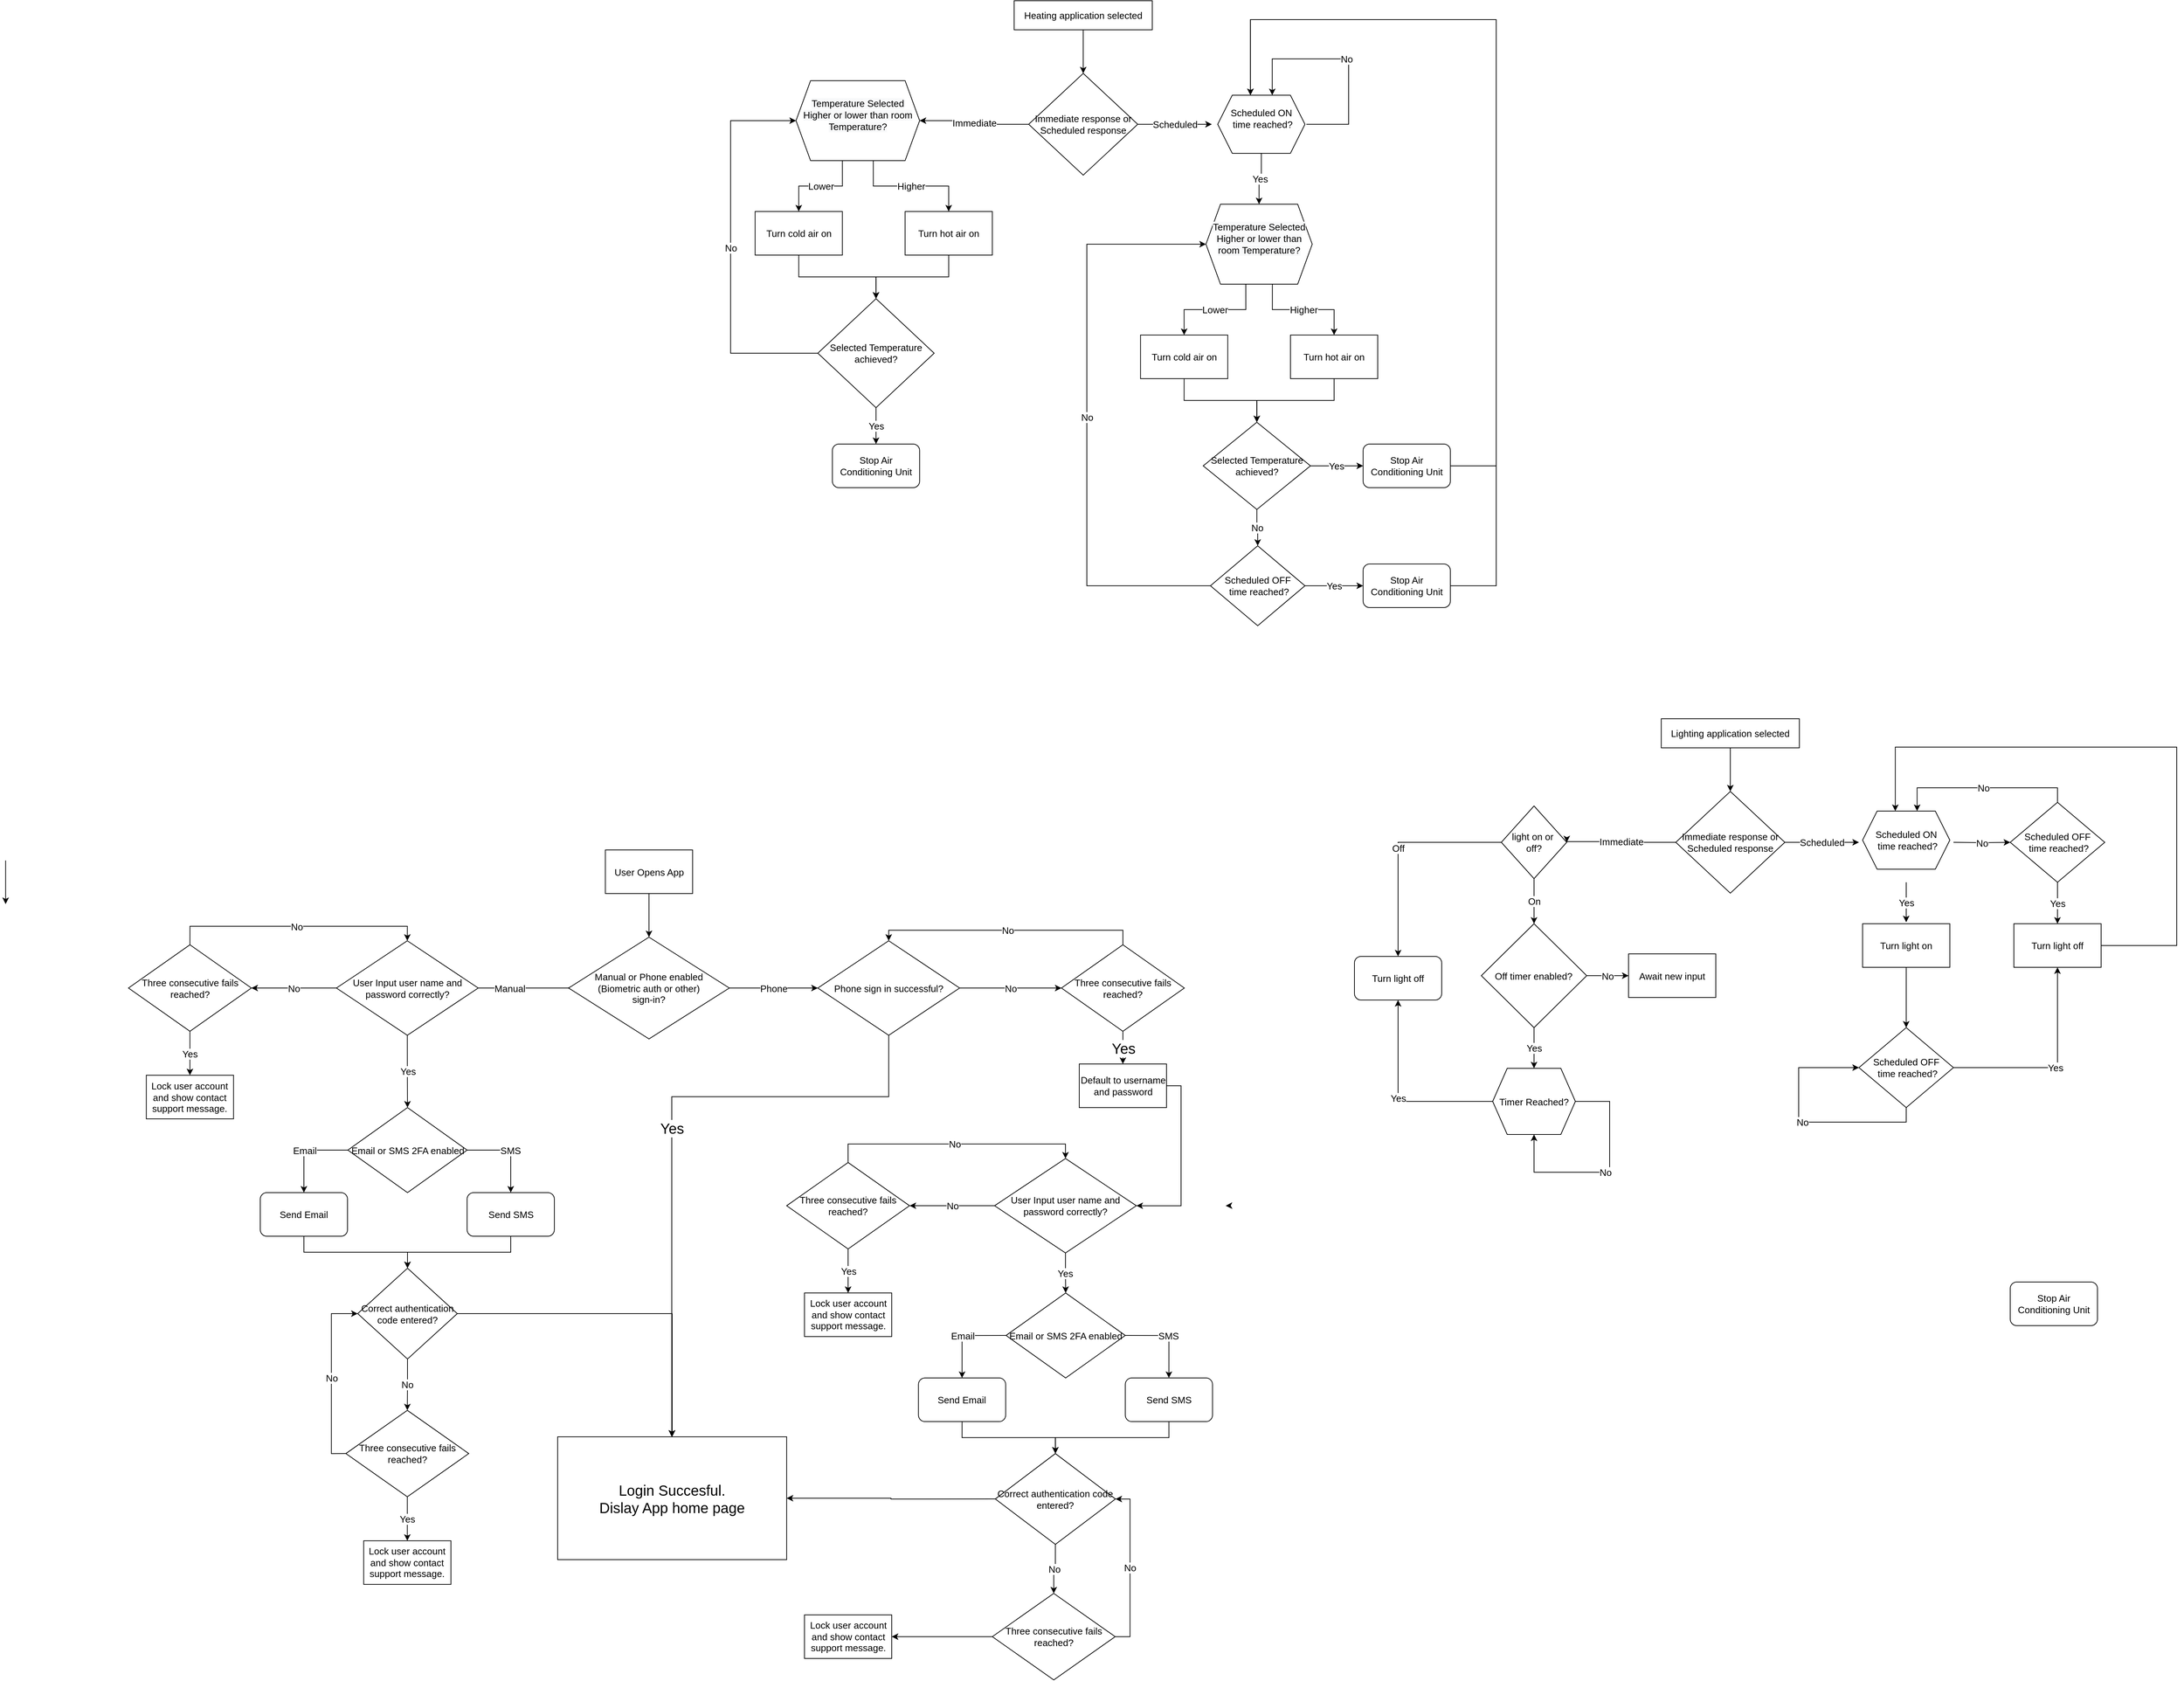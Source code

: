 <mxfile version="20.6.2" type="github">
  <diagram id="C5RBs43oDa-KdzZeNtuy" name="Page-1">
    <mxGraphModel dx="3755" dy="1198" grid="1" gridSize="13" guides="1" tooltips="1" connect="1" arrows="1" fold="1" page="0" pageScale="1" pageWidth="1169" pageHeight="827" math="0" shadow="0">
      <root>
        <mxCell id="WIyWlLk6GJQsqaUBKTNV-0" />
        <mxCell id="WIyWlLk6GJQsqaUBKTNV-1" parent="WIyWlLk6GJQsqaUBKTNV-0" />
        <mxCell id="JyNFl8jQq7KqVQruK0Q3-26" style="edgeStyle=orthogonalEdgeStyle;rounded=0;orthogonalLoop=1;jettySize=auto;html=1;exitX=0.5;exitY=1;exitDx=0;exitDy=0;fontSize=13;entryX=0.5;entryY=0;entryDx=0;entryDy=0;" edge="1" parent="WIyWlLk6GJQsqaUBKTNV-1" source="PATcyT5YbckNSoC44WeG-19" target="PATcyT5YbckNSoC44WeG-27">
          <mxGeometry relative="1" as="geometry">
            <mxPoint x="190.001" y="380" as="targetPoint" />
          </mxGeometry>
        </mxCell>
        <mxCell id="PATcyT5YbckNSoC44WeG-19" value="Turn hot air on" style="rounded=0;whiteSpace=wrap;html=1;fontSize=13;" parent="WIyWlLk6GJQsqaUBKTNV-1" vertex="1">
          <mxGeometry x="239.91" y="290" width="120" height="60" as="geometry" />
        </mxCell>
        <mxCell id="JyNFl8jQq7KqVQruK0Q3-24" style="edgeStyle=orthogonalEdgeStyle;rounded=0;orthogonalLoop=1;jettySize=auto;html=1;exitX=0.5;exitY=1;exitDx=0;exitDy=0;entryX=0.5;entryY=0;entryDx=0;entryDy=0;fontSize=13;" edge="1" parent="WIyWlLk6GJQsqaUBKTNV-1" source="PATcyT5YbckNSoC44WeG-20" target="PATcyT5YbckNSoC44WeG-27">
          <mxGeometry relative="1" as="geometry" />
        </mxCell>
        <mxCell id="PATcyT5YbckNSoC44WeG-20" value="Turn cold air on" style="rounded=0;whiteSpace=wrap;html=1;fontSize=13;" parent="WIyWlLk6GJQsqaUBKTNV-1" vertex="1">
          <mxGeometry x="33.66" y="290" width="120" height="60" as="geometry" />
        </mxCell>
        <mxCell id="JyNFl8jQq7KqVQruK0Q3-20" value="Yes" style="edgeStyle=orthogonalEdgeStyle;rounded=0;orthogonalLoop=1;jettySize=auto;html=1;fontSize=13;" edge="1" parent="WIyWlLk6GJQsqaUBKTNV-1" source="PATcyT5YbckNSoC44WeG-27" target="PATcyT5YbckNSoC44WeG-50">
          <mxGeometry relative="1" as="geometry" />
        </mxCell>
        <mxCell id="JyNFl8jQq7KqVQruK0Q3-27" value="No&lt;br style=&quot;font-size: 13px;&quot;&gt;" style="edgeStyle=orthogonalEdgeStyle;rounded=0;orthogonalLoop=1;jettySize=auto;html=1;exitX=0;exitY=0.5;exitDx=0;exitDy=0;entryX=0;entryY=0.5;entryDx=0;entryDy=0;fontSize=13;" edge="1" parent="WIyWlLk6GJQsqaUBKTNV-1" source="PATcyT5YbckNSoC44WeG-27" target="JyNFl8jQq7KqVQruK0Q3-11">
          <mxGeometry relative="1" as="geometry">
            <Array as="points">
              <mxPoint x="-0.09" y="485" />
              <mxPoint x="-0.09" y="165" />
            </Array>
          </mxGeometry>
        </mxCell>
        <mxCell id="PATcyT5YbckNSoC44WeG-27" value="Selected Temperature achieved?" style="rhombus;whiteSpace=wrap;html=1;fontSize=13;" parent="WIyWlLk6GJQsqaUBKTNV-1" vertex="1">
          <mxGeometry x="119.91" y="410" width="160" height="150" as="geometry" />
        </mxCell>
        <mxCell id="PATcyT5YbckNSoC44WeG-50" value="Stop Air Conditioning Unit" style="rounded=1;whiteSpace=wrap;html=1;fontSize=13;" parent="WIyWlLk6GJQsqaUBKTNV-1" vertex="1">
          <mxGeometry x="139.91" y="610" width="120" height="60" as="geometry" />
        </mxCell>
        <mxCell id="JyNFl8jQq7KqVQruK0Q3-87" value="Yes" style="edgeStyle=orthogonalEdgeStyle;rounded=0;orthogonalLoop=1;jettySize=auto;html=1;exitX=0;exitY=0.5;exitDx=0;exitDy=0;entryX=0.5;entryY=1;entryDx=0;entryDy=0;fontSize=13;" edge="1" parent="WIyWlLk6GJQsqaUBKTNV-1" source="PATcyT5YbckNSoC44WeG-54" target="JyNFl8jQq7KqVQruK0Q3-57">
          <mxGeometry relative="1" as="geometry" />
        </mxCell>
        <mxCell id="PATcyT5YbckNSoC44WeG-54" value="Timer Reached?" style="shape=hexagon;perimeter=hexagonPerimeter2;whiteSpace=wrap;html=1;fixedSize=1;fontSize=13;" parent="WIyWlLk6GJQsqaUBKTNV-1" vertex="1">
          <mxGeometry x="1048.11" y="1469" width="113.76" height="91" as="geometry" />
        </mxCell>
        <mxCell id="JyNFl8jQq7KqVQruK0Q3-49" value="" style="edgeStyle=orthogonalEdgeStyle;rounded=0;orthogonalLoop=1;jettySize=auto;html=1;fontSize=13;" edge="1" parent="WIyWlLk6GJQsqaUBKTNV-1" source="JyNFl8jQq7KqVQruK0Q3-0" target="JyNFl8jQq7KqVQruK0Q3-8">
          <mxGeometry relative="1" as="geometry" />
        </mxCell>
        <mxCell id="JyNFl8jQq7KqVQruK0Q3-0" value="Heating application selected" style="rounded=0;whiteSpace=wrap;html=1;fontSize=13;" vertex="1" parent="WIyWlLk6GJQsqaUBKTNV-1">
          <mxGeometry x="389.91" width="190" height="40" as="geometry" />
        </mxCell>
        <mxCell id="JyNFl8jQq7KqVQruK0Q3-10" value="Immediate" style="edgeStyle=orthogonalEdgeStyle;rounded=0;orthogonalLoop=1;jettySize=auto;html=1;fontSize=13;entryX=1;entryY=0.5;entryDx=0;entryDy=0;" edge="1" parent="WIyWlLk6GJQsqaUBKTNV-1" source="JyNFl8jQq7KqVQruK0Q3-8" target="JyNFl8jQq7KqVQruK0Q3-11">
          <mxGeometry relative="1" as="geometry">
            <mxPoint x="482.381" y="340.028" as="targetPoint" />
          </mxGeometry>
        </mxCell>
        <mxCell id="JyNFl8jQq7KqVQruK0Q3-14" value="Scheduled" style="edgeStyle=orthogonalEdgeStyle;rounded=0;orthogonalLoop=1;jettySize=auto;html=1;fontSize=13;" edge="1" parent="WIyWlLk6GJQsqaUBKTNV-1" source="JyNFl8jQq7KqVQruK0Q3-8">
          <mxGeometry relative="1" as="geometry">
            <mxPoint x="661.83" y="170" as="targetPoint" />
          </mxGeometry>
        </mxCell>
        <mxCell id="JyNFl8jQq7KqVQruK0Q3-8" value="Immediate response or Scheduled response" style="rhombus;whiteSpace=wrap;html=1;fontSize=13;" vertex="1" parent="WIyWlLk6GJQsqaUBKTNV-1">
          <mxGeometry x="409.91" y="100" width="150" height="140" as="geometry" />
        </mxCell>
        <mxCell id="JyNFl8jQq7KqVQruK0Q3-22" value="Lower" style="edgeStyle=orthogonalEdgeStyle;rounded=0;orthogonalLoop=1;jettySize=auto;html=1;exitX=0.375;exitY=1;exitDx=0;exitDy=0;entryX=0.5;entryY=0;entryDx=0;entryDy=0;fontSize=13;" edge="1" parent="WIyWlLk6GJQsqaUBKTNV-1" source="JyNFl8jQq7KqVQruK0Q3-11" target="PATcyT5YbckNSoC44WeG-20">
          <mxGeometry relative="1" as="geometry" />
        </mxCell>
        <mxCell id="JyNFl8jQq7KqVQruK0Q3-23" value="Higher" style="edgeStyle=orthogonalEdgeStyle;rounded=0;orthogonalLoop=1;jettySize=auto;html=1;exitX=0.625;exitY=1;exitDx=0;exitDy=0;entryX=0.5;entryY=0;entryDx=0;entryDy=0;fontSize=13;" edge="1" parent="WIyWlLk6GJQsqaUBKTNV-1" source="JyNFl8jQq7KqVQruK0Q3-11" target="PATcyT5YbckNSoC44WeG-19">
          <mxGeometry relative="1" as="geometry" />
        </mxCell>
        <mxCell id="JyNFl8jQq7KqVQruK0Q3-11" value="&#xa;&lt;span style=&quot;color: rgb(0, 0, 0); font-family: Helvetica; font-size: 13px; font-style: normal; font-variant-ligatures: normal; font-variant-caps: normal; font-weight: 400; letter-spacing: normal; orphans: 2; text-align: center; text-indent: 0px; text-transform: none; widows: 2; word-spacing: 0px; -webkit-text-stroke-width: 0px; background-color: rgb(248, 249, 250); text-decoration-thickness: initial; text-decoration-style: initial; text-decoration-color: initial; float: none; display: inline !important;&quot;&gt;Temperature Selected&lt;/span&gt;&lt;br style=&quot;color: rgb(0, 0, 0); font-family: Helvetica; font-size: 13px; font-style: normal; font-variant-ligatures: normal; font-variant-caps: normal; font-weight: 400; letter-spacing: normal; orphans: 2; text-align: center; text-indent: 0px; text-transform: none; widows: 2; word-spacing: 0px; -webkit-text-stroke-width: 0px; background-color: rgb(248, 249, 250); text-decoration-thickness: initial; text-decoration-style: initial; text-decoration-color: initial;&quot;&gt;&lt;span style=&quot;color: rgb(0, 0, 0); font-family: Helvetica; font-size: 13px; font-style: normal; font-variant-ligatures: normal; font-variant-caps: normal; font-weight: 400; letter-spacing: normal; orphans: 2; text-align: center; text-indent: 0px; text-transform: none; widows: 2; word-spacing: 0px; -webkit-text-stroke-width: 0px; background-color: rgb(248, 249, 250); text-decoration-thickness: initial; text-decoration-style: initial; text-decoration-color: initial; float: none; display: inline !important;&quot;&gt;Higher or lower than room Temperature?&lt;/span&gt;&#xa;&#xa;" style="shape=hexagon;perimeter=hexagonPerimeter2;whiteSpace=wrap;html=1;fixedSize=1;fontSize=13;" vertex="1" parent="WIyWlLk6GJQsqaUBKTNV-1">
          <mxGeometry x="89.91" y="110" width="170" height="110" as="geometry" />
        </mxCell>
        <mxCell id="JyNFl8jQq7KqVQruK0Q3-39" value="Yes" style="edgeStyle=orthogonalEdgeStyle;rounded=0;orthogonalLoop=1;jettySize=auto;html=1;fontSize=13;exitX=0.5;exitY=1;exitDx=0;exitDy=0;" edge="1" parent="WIyWlLk6GJQsqaUBKTNV-1" source="JyNFl8jQq7KqVQruK0Q3-106" target="JyNFl8jQq7KqVQruK0Q3-38">
          <mxGeometry relative="1" as="geometry">
            <mxPoint x="726.727" y="224.913" as="sourcePoint" />
          </mxGeometry>
        </mxCell>
        <mxCell id="JyNFl8jQq7KqVQruK0Q3-28" style="edgeStyle=orthogonalEdgeStyle;rounded=0;orthogonalLoop=1;jettySize=auto;html=1;exitX=0.5;exitY=1;exitDx=0;exitDy=0;fontSize=13;entryX=0.5;entryY=0;entryDx=0;entryDy=0;" edge="1" parent="WIyWlLk6GJQsqaUBKTNV-1" source="JyNFl8jQq7KqVQruK0Q3-29" target="JyNFl8jQq7KqVQruK0Q3-34">
          <mxGeometry relative="1" as="geometry">
            <mxPoint x="720.081" y="550" as="targetPoint" />
          </mxGeometry>
        </mxCell>
        <mxCell id="JyNFl8jQq7KqVQruK0Q3-29" value="Turn hot air on" style="rounded=0;whiteSpace=wrap;html=1;fontSize=13;" vertex="1" parent="WIyWlLk6GJQsqaUBKTNV-1">
          <mxGeometry x="769.99" y="460" width="120" height="60" as="geometry" />
        </mxCell>
        <mxCell id="JyNFl8jQq7KqVQruK0Q3-30" style="edgeStyle=orthogonalEdgeStyle;rounded=0;orthogonalLoop=1;jettySize=auto;html=1;exitX=0.5;exitY=1;exitDx=0;exitDy=0;entryX=0.5;entryY=0;entryDx=0;entryDy=0;fontSize=13;" edge="1" parent="WIyWlLk6GJQsqaUBKTNV-1" source="JyNFl8jQq7KqVQruK0Q3-31" target="JyNFl8jQq7KqVQruK0Q3-34">
          <mxGeometry relative="1" as="geometry" />
        </mxCell>
        <mxCell id="JyNFl8jQq7KqVQruK0Q3-31" value="Turn cold air on" style="rounded=0;whiteSpace=wrap;html=1;fontSize=13;" vertex="1" parent="WIyWlLk6GJQsqaUBKTNV-1">
          <mxGeometry x="563.74" y="460" width="120" height="60" as="geometry" />
        </mxCell>
        <mxCell id="JyNFl8jQq7KqVQruK0Q3-41" value="Yes" style="edgeStyle=orthogonalEdgeStyle;rounded=0;orthogonalLoop=1;jettySize=auto;html=1;fontSize=13;" edge="1" parent="WIyWlLk6GJQsqaUBKTNV-1" source="JyNFl8jQq7KqVQruK0Q3-34" target="JyNFl8jQq7KqVQruK0Q3-35">
          <mxGeometry relative="1" as="geometry" />
        </mxCell>
        <mxCell id="JyNFl8jQq7KqVQruK0Q3-47" value="No" style="edgeStyle=orthogonalEdgeStyle;rounded=0;orthogonalLoop=1;jettySize=auto;html=1;fontSize=13;" edge="1" parent="WIyWlLk6GJQsqaUBKTNV-1" source="JyNFl8jQq7KqVQruK0Q3-34" target="JyNFl8jQq7KqVQruK0Q3-44">
          <mxGeometry relative="1" as="geometry" />
        </mxCell>
        <mxCell id="JyNFl8jQq7KqVQruK0Q3-34" value="Selected Temperature achieved?" style="rhombus;whiteSpace=wrap;html=1;fontSize=13;" vertex="1" parent="WIyWlLk6GJQsqaUBKTNV-1">
          <mxGeometry x="649.99" y="580" width="147.5" height="120" as="geometry" />
        </mxCell>
        <mxCell id="JyNFl8jQq7KqVQruK0Q3-107" style="edgeStyle=orthogonalEdgeStyle;rounded=0;orthogonalLoop=1;jettySize=auto;html=1;exitX=1;exitY=0.5;exitDx=0;exitDy=0;entryX=0.375;entryY=0;entryDx=0;entryDy=0;fontSize=13;" edge="1" parent="WIyWlLk6GJQsqaUBKTNV-1" source="JyNFl8jQq7KqVQruK0Q3-35" target="JyNFl8jQq7KqVQruK0Q3-106">
          <mxGeometry relative="1" as="geometry">
            <Array as="points">
              <mxPoint x="1053" y="640" />
              <mxPoint x="1053" y="26" />
              <mxPoint x="715" y="26" />
            </Array>
          </mxGeometry>
        </mxCell>
        <mxCell id="JyNFl8jQq7KqVQruK0Q3-35" value="Stop Air Conditioning Unit" style="rounded=1;whiteSpace=wrap;html=1;fontSize=13;" vertex="1" parent="WIyWlLk6GJQsqaUBKTNV-1">
          <mxGeometry x="869.91" y="610" width="120" height="60" as="geometry" />
        </mxCell>
        <mxCell id="JyNFl8jQq7KqVQruK0Q3-36" value="Lower" style="edgeStyle=orthogonalEdgeStyle;rounded=0;orthogonalLoop=1;jettySize=auto;html=1;exitX=0.375;exitY=1;exitDx=0;exitDy=0;entryX=0.5;entryY=0;entryDx=0;entryDy=0;fontSize=13;" edge="1" parent="WIyWlLk6GJQsqaUBKTNV-1" source="JyNFl8jQq7KqVQruK0Q3-38" target="JyNFl8jQq7KqVQruK0Q3-31">
          <mxGeometry relative="1" as="geometry" />
        </mxCell>
        <mxCell id="JyNFl8jQq7KqVQruK0Q3-37" value="Higher" style="edgeStyle=orthogonalEdgeStyle;rounded=0;orthogonalLoop=1;jettySize=auto;html=1;exitX=0.625;exitY=1;exitDx=0;exitDy=0;entryX=0.5;entryY=0;entryDx=0;entryDy=0;fontSize=13;" edge="1" parent="WIyWlLk6GJQsqaUBKTNV-1" source="JyNFl8jQq7KqVQruK0Q3-38" target="JyNFl8jQq7KqVQruK0Q3-29">
          <mxGeometry relative="1" as="geometry" />
        </mxCell>
        <mxCell id="JyNFl8jQq7KqVQruK0Q3-38" value="&#xa;&lt;span style=&quot;color: rgb(0, 0, 0); font-family: Helvetica; font-size: 13px; font-style: normal; font-variant-ligatures: normal; font-variant-caps: normal; font-weight: 400; letter-spacing: normal; orphans: 2; text-align: center; text-indent: 0px; text-transform: none; widows: 2; word-spacing: 0px; -webkit-text-stroke-width: 0px; background-color: rgb(248, 249, 250); text-decoration-thickness: initial; text-decoration-style: initial; text-decoration-color: initial; float: none; display: inline !important;&quot;&gt;Temperature Selected&lt;/span&gt;&lt;br style=&quot;color: rgb(0, 0, 0); font-family: Helvetica; font-size: 13px; font-style: normal; font-variant-ligatures: normal; font-variant-caps: normal; font-weight: 400; letter-spacing: normal; orphans: 2; text-align: center; text-indent: 0px; text-transform: none; widows: 2; word-spacing: 0px; -webkit-text-stroke-width: 0px; background-color: rgb(248, 249, 250); text-decoration-thickness: initial; text-decoration-style: initial; text-decoration-color: initial;&quot;&gt;&lt;span style=&quot;color: rgb(0, 0, 0); font-family: Helvetica; font-size: 13px; font-style: normal; font-variant-ligatures: normal; font-variant-caps: normal; font-weight: 400; letter-spacing: normal; orphans: 2; text-align: center; text-indent: 0px; text-transform: none; widows: 2; word-spacing: 0px; -webkit-text-stroke-width: 0px; background-color: rgb(248, 249, 250); text-decoration-thickness: initial; text-decoration-style: initial; text-decoration-color: initial; float: none; display: inline !important;&quot;&gt;Higher or lower than room Temperature?&lt;/span&gt;&#xa;&#xa;" style="shape=hexagon;perimeter=hexagonPerimeter2;whiteSpace=wrap;html=1;fixedSize=1;fontSize=13;" vertex="1" parent="WIyWlLk6GJQsqaUBKTNV-1">
          <mxGeometry x="653.74" y="280" width="146.17" height="110" as="geometry" />
        </mxCell>
        <mxCell id="JyNFl8jQq7KqVQruK0Q3-42" value="No" style="edgeStyle=orthogonalEdgeStyle;rounded=0;orthogonalLoop=1;jettySize=auto;html=1;exitX=1;exitY=0.5;exitDx=0;exitDy=0;entryX=0.625;entryY=0;entryDx=0;entryDy=0;fontSize=13;" edge="1" parent="WIyWlLk6GJQsqaUBKTNV-1" target="JyNFl8jQq7KqVQruK0Q3-106">
          <mxGeometry relative="1" as="geometry">
            <mxPoint x="791.83" y="170" as="sourcePoint" />
            <mxPoint x="726.83" y="115" as="targetPoint" />
            <Array as="points">
              <mxPoint x="850" y="170" />
              <mxPoint x="850" y="80" />
              <mxPoint x="745" y="80" />
            </Array>
          </mxGeometry>
        </mxCell>
        <mxCell id="JyNFl8jQq7KqVQruK0Q3-46" value="Yes" style="edgeStyle=orthogonalEdgeStyle;rounded=0;orthogonalLoop=1;jettySize=auto;html=1;fontSize=13;" edge="1" parent="WIyWlLk6GJQsqaUBKTNV-1" source="JyNFl8jQq7KqVQruK0Q3-44" target="JyNFl8jQq7KqVQruK0Q3-45">
          <mxGeometry relative="1" as="geometry" />
        </mxCell>
        <mxCell id="JyNFl8jQq7KqVQruK0Q3-48" value="No" style="edgeStyle=orthogonalEdgeStyle;rounded=0;orthogonalLoop=1;jettySize=auto;html=1;exitX=0;exitY=0.5;exitDx=0;exitDy=0;entryX=0;entryY=0.5;entryDx=0;entryDy=0;fontSize=13;" edge="1" parent="WIyWlLk6GJQsqaUBKTNV-1" source="JyNFl8jQq7KqVQruK0Q3-44" target="JyNFl8jQq7KqVQruK0Q3-38">
          <mxGeometry relative="1" as="geometry">
            <Array as="points">
              <mxPoint x="489.91" y="805" />
              <mxPoint x="489.91" y="335" />
            </Array>
          </mxGeometry>
        </mxCell>
        <mxCell id="JyNFl8jQq7KqVQruK0Q3-44" value="Scheduled OFF&lt;br style=&quot;font-size: 13px;&quot;&gt;&amp;nbsp;time reached?" style="rhombus;whiteSpace=wrap;html=1;fontSize=13;" vertex="1" parent="WIyWlLk6GJQsqaUBKTNV-1">
          <mxGeometry x="659.91" y="750" width="130" height="110" as="geometry" />
        </mxCell>
        <mxCell id="JyNFl8jQq7KqVQruK0Q3-109" style="edgeStyle=orthogonalEdgeStyle;rounded=0;orthogonalLoop=1;jettySize=auto;html=1;exitX=1;exitY=0.5;exitDx=0;exitDy=0;fontSize=13;entryX=0.375;entryY=0;entryDx=0;entryDy=0;" edge="1" parent="WIyWlLk6GJQsqaUBKTNV-1" source="JyNFl8jQq7KqVQruK0Q3-45" target="JyNFl8jQq7KqVQruK0Q3-106">
          <mxGeometry relative="1" as="geometry">
            <mxPoint x="1066" y="-39" as="targetPoint" />
            <Array as="points">
              <mxPoint x="1053" y="805" />
              <mxPoint x="1053" y="26" />
              <mxPoint x="715" y="26" />
            </Array>
          </mxGeometry>
        </mxCell>
        <mxCell id="JyNFl8jQq7KqVQruK0Q3-45" value="Stop Air Conditioning Unit" style="rounded=1;whiteSpace=wrap;html=1;fontSize=13;" vertex="1" parent="WIyWlLk6GJQsqaUBKTNV-1">
          <mxGeometry x="869.91" y="775" width="120" height="60" as="geometry" />
        </mxCell>
        <mxCell id="JyNFl8jQq7KqVQruK0Q3-91" value="No" style="edgeStyle=orthogonalEdgeStyle;rounded=0;orthogonalLoop=1;jettySize=auto;html=1;fontSize=13;" edge="1" parent="WIyWlLk6GJQsqaUBKTNV-1" source="JyNFl8jQq7KqVQruK0Q3-56" target="JyNFl8jQq7KqVQruK0Q3-89">
          <mxGeometry relative="1" as="geometry" />
        </mxCell>
        <mxCell id="JyNFl8jQq7KqVQruK0Q3-94" value="Yes&lt;br style=&quot;font-size: 13px;&quot;&gt;" style="edgeStyle=orthogonalEdgeStyle;rounded=0;orthogonalLoop=1;jettySize=auto;html=1;fontSize=13;" edge="1" parent="WIyWlLk6GJQsqaUBKTNV-1" source="JyNFl8jQq7KqVQruK0Q3-56" target="PATcyT5YbckNSoC44WeG-54">
          <mxGeometry relative="1" as="geometry" />
        </mxCell>
        <mxCell id="JyNFl8jQq7KqVQruK0Q3-56" value="Off timer enabled?" style="rhombus;whiteSpace=wrap;html=1;fontSize=13;" vertex="1" parent="WIyWlLk6GJQsqaUBKTNV-1">
          <mxGeometry x="1032.48" y="1270" width="145.01" height="143" as="geometry" />
        </mxCell>
        <mxCell id="JyNFl8jQq7KqVQruK0Q3-57" value="Turn light off" style="rounded=1;whiteSpace=wrap;html=1;fontSize=13;" vertex="1" parent="WIyWlLk6GJQsqaUBKTNV-1">
          <mxGeometry x="858" y="1315" width="120" height="60" as="geometry" />
        </mxCell>
        <mxCell id="JyNFl8jQq7KqVQruK0Q3-58" value="" style="edgeStyle=orthogonalEdgeStyle;rounded=0;orthogonalLoop=1;jettySize=auto;html=1;fontSize=13;" edge="1" parent="WIyWlLk6GJQsqaUBKTNV-1" source="JyNFl8jQq7KqVQruK0Q3-59" target="JyNFl8jQq7KqVQruK0Q3-62">
          <mxGeometry relative="1" as="geometry" />
        </mxCell>
        <mxCell id="JyNFl8jQq7KqVQruK0Q3-59" value="Lighting application selected" style="rounded=0;whiteSpace=wrap;html=1;fontSize=13;" vertex="1" parent="WIyWlLk6GJQsqaUBKTNV-1">
          <mxGeometry x="1279.99" y="988" width="190" height="40" as="geometry" />
        </mxCell>
        <mxCell id="JyNFl8jQq7KqVQruK0Q3-60" value="Immediate" style="edgeStyle=orthogonalEdgeStyle;rounded=0;orthogonalLoop=1;jettySize=auto;html=1;fontSize=13;entryX=1;entryY=0.5;entryDx=0;entryDy=0;" edge="1" parent="WIyWlLk6GJQsqaUBKTNV-1" source="JyNFl8jQq7KqVQruK0Q3-62" target="JyNFl8jQq7KqVQruK0Q3-84">
          <mxGeometry relative="1" as="geometry">
            <mxPoint x="1149.99" y="1153" as="targetPoint" />
            <Array as="points">
              <mxPoint x="1225" y="1158" />
              <mxPoint x="1120" y="1157" />
            </Array>
          </mxGeometry>
        </mxCell>
        <mxCell id="JyNFl8jQq7KqVQruK0Q3-61" value="Scheduled" style="edgeStyle=orthogonalEdgeStyle;rounded=0;orthogonalLoop=1;jettySize=auto;html=1;fontSize=13;" edge="1" parent="WIyWlLk6GJQsqaUBKTNV-1" source="JyNFl8jQq7KqVQruK0Q3-62">
          <mxGeometry relative="1" as="geometry">
            <mxPoint x="1551.91" y="1158" as="targetPoint" />
          </mxGeometry>
        </mxCell>
        <mxCell id="JyNFl8jQq7KqVQruK0Q3-62" value="Immediate response or Scheduled response" style="rhombus;whiteSpace=wrap;html=1;fontSize=13;" vertex="1" parent="WIyWlLk6GJQsqaUBKTNV-1">
          <mxGeometry x="1299.99" y="1088" width="150" height="140" as="geometry" />
        </mxCell>
        <mxCell id="JyNFl8jQq7KqVQruK0Q3-66" value="Yes" style="edgeStyle=orthogonalEdgeStyle;rounded=0;orthogonalLoop=1;jettySize=auto;html=1;fontSize=13;" edge="1" parent="WIyWlLk6GJQsqaUBKTNV-1">
          <mxGeometry relative="1" as="geometry">
            <mxPoint x="1616.91" y="1213" as="sourcePoint" />
            <mxPoint x="1616.91" y="1268" as="targetPoint" />
          </mxGeometry>
        </mxCell>
        <mxCell id="JyNFl8jQq7KqVQruK0Q3-96" value="No" style="edgeStyle=orthogonalEdgeStyle;rounded=0;orthogonalLoop=1;jettySize=auto;html=1;fontSize=13;" edge="1" parent="WIyWlLk6GJQsqaUBKTNV-1" target="JyNFl8jQq7KqVQruK0Q3-82">
          <mxGeometry relative="1" as="geometry">
            <mxPoint x="1681.91" y="1158" as="sourcePoint" />
          </mxGeometry>
        </mxCell>
        <mxCell id="JyNFl8jQq7KqVQruK0Q3-104" style="edgeStyle=orthogonalEdgeStyle;rounded=0;orthogonalLoop=1;jettySize=auto;html=1;exitX=1;exitY=0.5;exitDx=0;exitDy=0;fontSize=13;entryX=0.375;entryY=0;entryDx=0;entryDy=0;" edge="1" parent="WIyWlLk6GJQsqaUBKTNV-1" source="JyNFl8jQq7KqVQruK0Q3-69" target="JyNFl8jQq7KqVQruK0Q3-105">
          <mxGeometry relative="1" as="geometry">
            <mxPoint x="1703.111" y="797" as="targetPoint" />
            <Array as="points">
              <mxPoint x="1989" y="1300" />
              <mxPoint x="1989" y="1027" />
              <mxPoint x="1602" y="1027" />
            </Array>
          </mxGeometry>
        </mxCell>
        <mxCell id="JyNFl8jQq7KqVQruK0Q3-69" value="Turn light off" style="rounded=0;whiteSpace=wrap;html=1;fontSize=13;" vertex="1" parent="WIyWlLk6GJQsqaUBKTNV-1">
          <mxGeometry x="1764.99" y="1270" width="120" height="60" as="geometry" />
        </mxCell>
        <mxCell id="JyNFl8jQq7KqVQruK0Q3-100" style="edgeStyle=orthogonalEdgeStyle;rounded=0;orthogonalLoop=1;jettySize=auto;html=1;exitX=0.5;exitY=1;exitDx=0;exitDy=0;entryX=0.5;entryY=0;entryDx=0;entryDy=0;fontSize=13;" edge="1" parent="WIyWlLk6GJQsqaUBKTNV-1" source="JyNFl8jQq7KqVQruK0Q3-71" target="JyNFl8jQq7KqVQruK0Q3-99">
          <mxGeometry relative="1" as="geometry" />
        </mxCell>
        <mxCell id="JyNFl8jQq7KqVQruK0Q3-71" value="Turn light on" style="rounded=0;whiteSpace=wrap;html=1;fontSize=13;" vertex="1" parent="WIyWlLk6GJQsqaUBKTNV-1">
          <mxGeometry x="1556.91" y="1270" width="120" height="60" as="geometry" />
        </mxCell>
        <mxCell id="JyNFl8jQq7KqVQruK0Q3-97" value="No" style="edgeStyle=orthogonalEdgeStyle;rounded=0;orthogonalLoop=1;jettySize=auto;html=1;exitX=0.5;exitY=0;exitDx=0;exitDy=0;entryX=0.625;entryY=0;entryDx=0;entryDy=0;fontSize=13;" edge="1" parent="WIyWlLk6GJQsqaUBKTNV-1" source="JyNFl8jQq7KqVQruK0Q3-82" target="JyNFl8jQq7KqVQruK0Q3-105">
          <mxGeometry relative="1" as="geometry">
            <mxPoint x="1616.91" y="1103" as="targetPoint" />
          </mxGeometry>
        </mxCell>
        <mxCell id="JyNFl8jQq7KqVQruK0Q3-98" value="Yes" style="edgeStyle=orthogonalEdgeStyle;rounded=0;orthogonalLoop=1;jettySize=auto;html=1;exitX=0.5;exitY=1;exitDx=0;exitDy=0;entryX=0.5;entryY=0;entryDx=0;entryDy=0;fontSize=13;" edge="1" parent="WIyWlLk6GJQsqaUBKTNV-1" source="JyNFl8jQq7KqVQruK0Q3-82" target="JyNFl8jQq7KqVQruK0Q3-69">
          <mxGeometry relative="1" as="geometry" />
        </mxCell>
        <mxCell id="JyNFl8jQq7KqVQruK0Q3-82" value="Scheduled OFF&lt;br style=&quot;font-size: 13px;&quot;&gt;&amp;nbsp;time reached?" style="rhombus;whiteSpace=wrap;html=1;fontSize=13;" vertex="1" parent="WIyWlLk6GJQsqaUBKTNV-1">
          <mxGeometry x="1759.99" y="1103" width="130" height="110" as="geometry" />
        </mxCell>
        <mxCell id="JyNFl8jQq7KqVQruK0Q3-83" value="Stop Air Conditioning Unit" style="rounded=1;whiteSpace=wrap;html=1;fontSize=13;" vertex="1" parent="WIyWlLk6GJQsqaUBKTNV-1">
          <mxGeometry x="1759.99" y="1763" width="120" height="60" as="geometry" />
        </mxCell>
        <mxCell id="JyNFl8jQq7KqVQruK0Q3-85" value="On" style="edgeStyle=orthogonalEdgeStyle;rounded=0;orthogonalLoop=1;jettySize=auto;html=1;fontSize=13;" edge="1" parent="WIyWlLk6GJQsqaUBKTNV-1" source="JyNFl8jQq7KqVQruK0Q3-84" target="JyNFl8jQq7KqVQruK0Q3-56">
          <mxGeometry relative="1" as="geometry" />
        </mxCell>
        <mxCell id="JyNFl8jQq7KqVQruK0Q3-93" value="Off" style="edgeStyle=orthogonalEdgeStyle;rounded=0;orthogonalLoop=1;jettySize=auto;html=1;exitX=0;exitY=0.5;exitDx=0;exitDy=0;entryX=0.5;entryY=0;entryDx=0;entryDy=0;fontSize=13;" edge="1" parent="WIyWlLk6GJQsqaUBKTNV-1" source="JyNFl8jQq7KqVQruK0Q3-84" target="JyNFl8jQq7KqVQruK0Q3-57">
          <mxGeometry relative="1" as="geometry" />
        </mxCell>
        <mxCell id="JyNFl8jQq7KqVQruK0Q3-84" value="light on or&amp;nbsp;&lt;br style=&quot;font-size: 13px;&quot;&gt;off?" style="rhombus;whiteSpace=wrap;html=1;fontSize=13;" vertex="1" parent="WIyWlLk6GJQsqaUBKTNV-1">
          <mxGeometry x="1059.99" y="1108" width="90" height="100" as="geometry" />
        </mxCell>
        <mxCell id="JyNFl8jQq7KqVQruK0Q3-89" value="Await new input" style="rounded=0;whiteSpace=wrap;html=1;fontSize=13;" vertex="1" parent="WIyWlLk6GJQsqaUBKTNV-1">
          <mxGeometry x="1235" y="1311.5" width="120" height="60" as="geometry" />
        </mxCell>
        <mxCell id="JyNFl8jQq7KqVQruK0Q3-95" value="No" style="edgeStyle=orthogonalEdgeStyle;rounded=0;orthogonalLoop=1;jettySize=auto;html=1;exitX=1;exitY=0.5;exitDx=0;exitDy=0;entryX=0.5;entryY=1;entryDx=0;entryDy=0;fontSize=13;" edge="1" parent="WIyWlLk6GJQsqaUBKTNV-1" source="PATcyT5YbckNSoC44WeG-54" target="PATcyT5YbckNSoC44WeG-54">
          <mxGeometry relative="1" as="geometry">
            <Array as="points">
              <mxPoint x="1209" y="1514" />
              <mxPoint x="1209" y="1612" />
              <mxPoint x="1105" y="1612" />
            </Array>
          </mxGeometry>
        </mxCell>
        <mxCell id="JyNFl8jQq7KqVQruK0Q3-102" value="Yes" style="edgeStyle=orthogonalEdgeStyle;rounded=0;orthogonalLoop=1;jettySize=auto;html=1;exitX=1;exitY=0.5;exitDx=0;exitDy=0;entryX=0.5;entryY=1;entryDx=0;entryDy=0;fontSize=13;" edge="1" parent="WIyWlLk6GJQsqaUBKTNV-1" source="JyNFl8jQq7KqVQruK0Q3-99" target="JyNFl8jQq7KqVQruK0Q3-69">
          <mxGeometry relative="1" as="geometry" />
        </mxCell>
        <mxCell id="JyNFl8jQq7KqVQruK0Q3-99" value="Scheduled OFF&lt;br style=&quot;font-size: 13px;&quot;&gt;&amp;nbsp;time reached?" style="rhombus;whiteSpace=wrap;html=1;fontSize=13;" vertex="1" parent="WIyWlLk6GJQsqaUBKTNV-1">
          <mxGeometry x="1551.91" y="1413" width="130" height="110" as="geometry" />
        </mxCell>
        <mxCell id="JyNFl8jQq7KqVQruK0Q3-101" value="No" style="edgeStyle=orthogonalEdgeStyle;rounded=0;orthogonalLoop=1;jettySize=auto;html=1;exitX=0.5;exitY=1;exitDx=0;exitDy=0;entryX=0;entryY=0.5;entryDx=0;entryDy=0;fontSize=13;" edge="1" parent="WIyWlLk6GJQsqaUBKTNV-1" source="JyNFl8jQq7KqVQruK0Q3-99" target="JyNFl8jQq7KqVQruK0Q3-99">
          <mxGeometry relative="1" as="geometry">
            <Array as="points">
              <mxPoint x="1617" y="1543" />
              <mxPoint x="1469" y="1543" />
              <mxPoint x="1469" y="1468" />
            </Array>
          </mxGeometry>
        </mxCell>
        <mxCell id="JyNFl8jQq7KqVQruK0Q3-105" value="Scheduled ON&#xa; time reached?" style="shape=hexagon;perimeter=hexagonPerimeter2;whiteSpace=wrap;fixedSize=1;fontSize=13;" vertex="1" parent="WIyWlLk6GJQsqaUBKTNV-1">
          <mxGeometry x="1556.91" y="1115" width="120" height="80" as="geometry" />
        </mxCell>
        <mxCell id="JyNFl8jQq7KqVQruK0Q3-106" value="&#xa;&lt;span style=&quot;color: rgb(0, 0, 0); font-family: Helvetica; font-size: 13px; font-style: normal; font-variant-ligatures: normal; font-variant-caps: normal; font-weight: 400; letter-spacing: normal; orphans: 2; text-align: center; text-indent: 0px; text-transform: none; widows: 2; word-spacing: 0px; -webkit-text-stroke-width: 0px; background-color: rgb(255, 255, 255); text-decoration-thickness: initial; text-decoration-style: initial; text-decoration-color: initial; float: none; display: inline !important;&quot;&gt;Scheduled ON&lt;/span&gt;&lt;br style=&quot;color: rgb(0, 0, 0); font-family: Helvetica; font-size: 13px; font-style: normal; font-variant-ligatures: normal; font-variant-caps: normal; font-weight: 400; letter-spacing: normal; orphans: 2; text-align: center; text-indent: 0px; text-transform: none; widows: 2; word-spacing: 0px; -webkit-text-stroke-width: 0px; background-color: rgb(255, 255, 255); text-decoration-thickness: initial; text-decoration-style: initial; text-decoration-color: initial;&quot;&gt;&lt;span style=&quot;color: rgb(0, 0, 0); font-family: Helvetica; font-size: 13px; font-style: normal; font-variant-ligatures: normal; font-variant-caps: normal; font-weight: 400; letter-spacing: normal; orphans: 2; text-align: center; text-indent: 0px; text-transform: none; widows: 2; word-spacing: 0px; -webkit-text-stroke-width: 0px; background-color: rgb(255, 255, 255); text-decoration-thickness: initial; text-decoration-style: initial; text-decoration-color: initial; float: none; display: inline !important;&quot;&gt;&amp;nbsp;time reached?&lt;/span&gt;&#xa;&#xa;" style="shape=hexagon;perimeter=hexagonPerimeter2;whiteSpace=wrap;html=1;fixedSize=1;fontSize=13;" vertex="1" parent="WIyWlLk6GJQsqaUBKTNV-1">
          <mxGeometry x="669.91" y="130" width="120" height="80" as="geometry" />
        </mxCell>
        <mxCell id="JyNFl8jQq7KqVQruK0Q3-112" style="edgeStyle=orthogonalEdgeStyle;rounded=0;orthogonalLoop=1;jettySize=auto;html=1;exitX=0.5;exitY=1;exitDx=0;exitDy=0;fontSize=13;" edge="1" parent="WIyWlLk6GJQsqaUBKTNV-1">
          <mxGeometry relative="1" as="geometry">
            <mxPoint x="-997.25" y="1183" as="sourcePoint" />
            <mxPoint x="-997.25" y="1243" as="targetPoint" />
          </mxGeometry>
        </mxCell>
        <mxCell id="JyNFl8jQq7KqVQruK0Q3-189" style="edgeStyle=orthogonalEdgeStyle;rounded=0;orthogonalLoop=1;jettySize=auto;html=1;exitX=0.5;exitY=1;exitDx=0;exitDy=0;fontSize=20;entryX=0.5;entryY=0;entryDx=0;entryDy=0;" edge="1" parent="WIyWlLk6GJQsqaUBKTNV-1" source="JyNFl8jQq7KqVQruK0Q3-110" target="JyNFl8jQq7KqVQruK0Q3-111">
          <mxGeometry relative="1" as="geometry">
            <mxPoint x="-112" y="1257" as="targetPoint" />
          </mxGeometry>
        </mxCell>
        <mxCell id="JyNFl8jQq7KqVQruK0Q3-110" value="User Opens App" style="rounded=0;whiteSpace=wrap;html=1;fontSize=13;" vertex="1" parent="WIyWlLk6GJQsqaUBKTNV-1">
          <mxGeometry x="-172.34" y="1168.5" width="120" height="60" as="geometry" />
        </mxCell>
        <mxCell id="JyNFl8jQq7KqVQruK0Q3-114" style="edgeStyle=orthogonalEdgeStyle;rounded=0;orthogonalLoop=1;jettySize=auto;html=1;exitX=0;exitY=0.5;exitDx=0;exitDy=0;fontSize=13;" edge="1" parent="WIyWlLk6GJQsqaUBKTNV-1" source="JyNFl8jQq7KqVQruK0Q3-111">
          <mxGeometry relative="1" as="geometry">
            <mxPoint x="-224.394" y="1358.591" as="targetPoint" />
          </mxGeometry>
        </mxCell>
        <mxCell id="JyNFl8jQq7KqVQruK0Q3-116" value="Manual" style="edgeStyle=orthogonalEdgeStyle;rounded=0;orthogonalLoop=1;jettySize=auto;html=1;exitX=0;exitY=0.5;exitDx=0;exitDy=0;fontSize=13;" edge="1" parent="WIyWlLk6GJQsqaUBKTNV-1" source="JyNFl8jQq7KqVQruK0Q3-111">
          <mxGeometry relative="1" as="geometry">
            <mxPoint x="-386.25" y="1358.5" as="targetPoint" />
          </mxGeometry>
        </mxCell>
        <mxCell id="JyNFl8jQq7KqVQruK0Q3-143" value="Phone" style="edgeStyle=orthogonalEdgeStyle;rounded=0;orthogonalLoop=1;jettySize=auto;html=1;exitX=1;exitY=0.5;exitDx=0;exitDy=0;entryX=0;entryY=0.5;entryDx=0;entryDy=0;fontSize=13;" edge="1" parent="WIyWlLk6GJQsqaUBKTNV-1" source="JyNFl8jQq7KqVQruK0Q3-111" target="JyNFl8jQq7KqVQruK0Q3-136">
          <mxGeometry relative="1" as="geometry" />
        </mxCell>
        <mxCell id="JyNFl8jQq7KqVQruK0Q3-111" value="Manual or Phone enabled &lt;br&gt;(Biometric auth or other)&lt;br&gt;sign-in?" style="rhombus;whiteSpace=wrap;html=1;fontSize=13;" vertex="1" parent="WIyWlLk6GJQsqaUBKTNV-1">
          <mxGeometry x="-222.84" y="1288.5" width="221" height="140" as="geometry" />
        </mxCell>
        <mxCell id="JyNFl8jQq7KqVQruK0Q3-120" value="No" style="edgeStyle=orthogonalEdgeStyle;rounded=0;orthogonalLoop=1;jettySize=auto;html=1;fontSize=13;" edge="1" parent="WIyWlLk6GJQsqaUBKTNV-1" source="JyNFl8jQq7KqVQruK0Q3-118" target="JyNFl8jQq7KqVQruK0Q3-119">
          <mxGeometry relative="1" as="geometry" />
        </mxCell>
        <mxCell id="JyNFl8jQq7KqVQruK0Q3-126" value="Yes" style="edgeStyle=orthogonalEdgeStyle;rounded=0;orthogonalLoop=1;jettySize=auto;html=1;exitX=0.5;exitY=1;exitDx=0;exitDy=0;fontSize=13;" edge="1" parent="WIyWlLk6GJQsqaUBKTNV-1" source="JyNFl8jQq7KqVQruK0Q3-118" target="JyNFl8jQq7KqVQruK0Q3-125">
          <mxGeometry relative="1" as="geometry" />
        </mxCell>
        <mxCell id="JyNFl8jQq7KqVQruK0Q3-118" value="User Input user name and password correctly?" style="rhombus;whiteSpace=wrap;html=1;fontSize=13;" vertex="1" parent="WIyWlLk6GJQsqaUBKTNV-1">
          <mxGeometry x="-542.25" y="1293.5" width="195" height="130" as="geometry" />
        </mxCell>
        <mxCell id="JyNFl8jQq7KqVQruK0Q3-121" value="No" style="edgeStyle=orthogonalEdgeStyle;rounded=0;orthogonalLoop=1;jettySize=auto;html=1;exitX=0.5;exitY=0;exitDx=0;exitDy=0;entryX=0.5;entryY=0;entryDx=0;entryDy=0;fontSize=13;" edge="1" parent="WIyWlLk6GJQsqaUBKTNV-1" source="JyNFl8jQq7KqVQruK0Q3-119" target="JyNFl8jQq7KqVQruK0Q3-118">
          <mxGeometry relative="1" as="geometry" />
        </mxCell>
        <mxCell id="JyNFl8jQq7KqVQruK0Q3-124" value="Yes" style="edgeStyle=orthogonalEdgeStyle;rounded=0;orthogonalLoop=1;jettySize=auto;html=1;exitX=0.5;exitY=1;exitDx=0;exitDy=0;entryX=0.5;entryY=0;entryDx=0;entryDy=0;fontSize=13;" edge="1" parent="WIyWlLk6GJQsqaUBKTNV-1" source="JyNFl8jQq7KqVQruK0Q3-119" target="JyNFl8jQq7KqVQruK0Q3-123">
          <mxGeometry relative="1" as="geometry" />
        </mxCell>
        <mxCell id="JyNFl8jQq7KqVQruK0Q3-119" value="Three consecutive fails reached?" style="rhombus;whiteSpace=wrap;html=1;fontSize=13;" vertex="1" parent="WIyWlLk6GJQsqaUBKTNV-1">
          <mxGeometry x="-828.25" y="1299" width="169" height="119" as="geometry" />
        </mxCell>
        <mxCell id="JyNFl8jQq7KqVQruK0Q3-123" value="Lock user account and show contact support message." style="rounded=0;whiteSpace=wrap;html=1;fontSize=13;" vertex="1" parent="WIyWlLk6GJQsqaUBKTNV-1">
          <mxGeometry x="-803.75" y="1478.5" width="120" height="60" as="geometry" />
        </mxCell>
        <mxCell id="JyNFl8jQq7KqVQruK0Q3-129" value="SMS" style="edgeStyle=orthogonalEdgeStyle;rounded=0;orthogonalLoop=1;jettySize=auto;html=1;exitX=1;exitY=0.5;exitDx=0;exitDy=0;entryX=0.5;entryY=0;entryDx=0;entryDy=0;fontSize=13;" edge="1" parent="WIyWlLk6GJQsqaUBKTNV-1" source="JyNFl8jQq7KqVQruK0Q3-125" target="JyNFl8jQq7KqVQruK0Q3-128">
          <mxGeometry relative="1" as="geometry" />
        </mxCell>
        <mxCell id="JyNFl8jQq7KqVQruK0Q3-130" value="Email" style="edgeStyle=orthogonalEdgeStyle;rounded=0;orthogonalLoop=1;jettySize=auto;html=1;exitX=0;exitY=0.5;exitDx=0;exitDy=0;entryX=0.5;entryY=0;entryDx=0;entryDy=0;fontSize=13;" edge="1" parent="WIyWlLk6GJQsqaUBKTNV-1" source="JyNFl8jQq7KqVQruK0Q3-125" target="JyNFl8jQq7KqVQruK0Q3-127">
          <mxGeometry relative="1" as="geometry">
            <Array as="points">
              <mxPoint x="-587" y="1582" />
            </Array>
          </mxGeometry>
        </mxCell>
        <mxCell id="JyNFl8jQq7KqVQruK0Q3-125" value="Email or SMS 2FA enabled" style="rhombus;whiteSpace=wrap;html=1;fontSize=13;" vertex="1" parent="WIyWlLk6GJQsqaUBKTNV-1">
          <mxGeometry x="-526.5" y="1523" width="164" height="117" as="geometry" />
        </mxCell>
        <mxCell id="JyNFl8jQq7KqVQruK0Q3-133" style="edgeStyle=orthogonalEdgeStyle;rounded=0;orthogonalLoop=1;jettySize=auto;html=1;exitX=0.5;exitY=1;exitDx=0;exitDy=0;entryX=0.5;entryY=0;entryDx=0;entryDy=0;fontSize=13;" edge="1" parent="WIyWlLk6GJQsqaUBKTNV-1" source="JyNFl8jQq7KqVQruK0Q3-127" target="JyNFl8jQq7KqVQruK0Q3-132">
          <mxGeometry relative="1" as="geometry" />
        </mxCell>
        <mxCell id="JyNFl8jQq7KqVQruK0Q3-127" value="Send Email" style="rounded=1;whiteSpace=wrap;html=1;fontSize=13;" vertex="1" parent="WIyWlLk6GJQsqaUBKTNV-1">
          <mxGeometry x="-647" y="1640" width="120" height="60" as="geometry" />
        </mxCell>
        <mxCell id="JyNFl8jQq7KqVQruK0Q3-134" style="edgeStyle=orthogonalEdgeStyle;rounded=0;orthogonalLoop=1;jettySize=auto;html=1;exitX=0.5;exitY=1;exitDx=0;exitDy=0;fontSize=13;" edge="1" parent="WIyWlLk6GJQsqaUBKTNV-1" source="JyNFl8jQq7KqVQruK0Q3-128" target="JyNFl8jQq7KqVQruK0Q3-132">
          <mxGeometry relative="1" as="geometry" />
        </mxCell>
        <mxCell id="JyNFl8jQq7KqVQruK0Q3-128" value="Send SMS" style="rounded=1;whiteSpace=wrap;html=1;fontSize=13;" vertex="1" parent="WIyWlLk6GJQsqaUBKTNV-1">
          <mxGeometry x="-362.5" y="1640" width="120" height="60" as="geometry" />
        </mxCell>
        <mxCell id="JyNFl8jQq7KqVQruK0Q3-178" value="No" style="edgeStyle=orthogonalEdgeStyle;rounded=0;orthogonalLoop=1;jettySize=auto;html=1;exitX=0.5;exitY=1;exitDx=0;exitDy=0;entryX=0.5;entryY=0;entryDx=0;entryDy=0;fontSize=13;" edge="1" parent="WIyWlLk6GJQsqaUBKTNV-1" source="JyNFl8jQq7KqVQruK0Q3-132" target="JyNFl8jQq7KqVQruK0Q3-170">
          <mxGeometry relative="1" as="geometry" />
        </mxCell>
        <mxCell id="JyNFl8jQq7KqVQruK0Q3-183" style="edgeStyle=orthogonalEdgeStyle;rounded=0;orthogonalLoop=1;jettySize=auto;html=1;exitX=1;exitY=0.5;exitDx=0;exitDy=0;fontSize=20;" edge="1" parent="WIyWlLk6GJQsqaUBKTNV-1" source="JyNFl8jQq7KqVQruK0Q3-132" target="JyNFl8jQq7KqVQruK0Q3-182">
          <mxGeometry relative="1" as="geometry" />
        </mxCell>
        <mxCell id="JyNFl8jQq7KqVQruK0Q3-132" value="Correct authentication code entered?" style="rhombus;whiteSpace=wrap;html=1;fontSize=13;" vertex="1" parent="WIyWlLk6GJQsqaUBKTNV-1">
          <mxGeometry x="-513" y="1744" width="137" height="125" as="geometry" />
        </mxCell>
        <mxCell id="JyNFl8jQq7KqVQruK0Q3-144" value="No" style="edgeStyle=orthogonalEdgeStyle;rounded=0;orthogonalLoop=1;jettySize=auto;html=1;fontSize=13;" edge="1" parent="WIyWlLk6GJQsqaUBKTNV-1" source="JyNFl8jQq7KqVQruK0Q3-136" target="JyNFl8jQq7KqVQruK0Q3-139">
          <mxGeometry relative="1" as="geometry" />
        </mxCell>
        <mxCell id="JyNFl8jQq7KqVQruK0Q3-194" value="Yes" style="edgeStyle=orthogonalEdgeStyle;rounded=0;orthogonalLoop=1;jettySize=auto;html=1;exitX=0.5;exitY=1;exitDx=0;exitDy=0;fontSize=20;" edge="1" parent="WIyWlLk6GJQsqaUBKTNV-1" source="JyNFl8jQq7KqVQruK0Q3-136" target="JyNFl8jQq7KqVQruK0Q3-182">
          <mxGeometry relative="1" as="geometry">
            <Array as="points">
              <mxPoint x="218" y="1508" />
              <mxPoint x="-81" y="1508" />
            </Array>
          </mxGeometry>
        </mxCell>
        <mxCell id="JyNFl8jQq7KqVQruK0Q3-136" value="Phone sign in successful?" style="rhombus;whiteSpace=wrap;html=1;fontSize=13;" vertex="1" parent="WIyWlLk6GJQsqaUBKTNV-1">
          <mxGeometry x="119.91" y="1293.5" width="195" height="130" as="geometry" />
        </mxCell>
        <mxCell id="JyNFl8jQq7KqVQruK0Q3-145" value="No" style="edgeStyle=orthogonalEdgeStyle;rounded=0;orthogonalLoop=1;jettySize=auto;html=1;exitX=0.5;exitY=0;exitDx=0;exitDy=0;entryX=0.5;entryY=0;entryDx=0;entryDy=0;fontSize=13;" edge="1" parent="WIyWlLk6GJQsqaUBKTNV-1" source="JyNFl8jQq7KqVQruK0Q3-139" target="JyNFl8jQq7KqVQruK0Q3-136">
          <mxGeometry relative="1" as="geometry" />
        </mxCell>
        <mxCell id="JyNFl8jQq7KqVQruK0Q3-193" value="Yes" style="edgeStyle=orthogonalEdgeStyle;rounded=0;orthogonalLoop=1;jettySize=auto;html=1;exitX=0.5;exitY=1;exitDx=0;exitDy=0;entryX=0.5;entryY=0;entryDx=0;entryDy=0;fontSize=20;" edge="1" parent="WIyWlLk6GJQsqaUBKTNV-1" source="JyNFl8jQq7KqVQruK0Q3-139" target="JyNFl8jQq7KqVQruK0Q3-146">
          <mxGeometry relative="1" as="geometry" />
        </mxCell>
        <mxCell id="JyNFl8jQq7KqVQruK0Q3-139" value="Three consecutive fails reached?" style="rhombus;whiteSpace=wrap;html=1;fontSize=13;" vertex="1" parent="WIyWlLk6GJQsqaUBKTNV-1">
          <mxGeometry x="455" y="1299" width="169" height="119" as="geometry" />
        </mxCell>
        <mxCell id="JyNFl8jQq7KqVQruK0Q3-192" style="edgeStyle=orthogonalEdgeStyle;rounded=0;orthogonalLoop=1;jettySize=auto;html=1;exitX=1;exitY=0.5;exitDx=0;exitDy=0;entryX=1;entryY=0.5;entryDx=0;entryDy=0;fontSize=20;" edge="1" parent="WIyWlLk6GJQsqaUBKTNV-1" source="JyNFl8jQq7KqVQruK0Q3-146" target="JyNFl8jQq7KqVQruK0Q3-155">
          <mxGeometry relative="1" as="geometry" />
        </mxCell>
        <mxCell id="JyNFl8jQq7KqVQruK0Q3-146" value="Default to username and password" style="rounded=0;whiteSpace=wrap;html=1;fontSize=13;" vertex="1" parent="WIyWlLk6GJQsqaUBKTNV-1">
          <mxGeometry x="479.5" y="1463" width="120" height="60" as="geometry" />
        </mxCell>
        <mxCell id="JyNFl8jQq7KqVQruK0Q3-151" style="edgeStyle=orthogonalEdgeStyle;rounded=0;orthogonalLoop=1;jettySize=auto;html=1;exitX=0;exitY=0.5;exitDx=0;exitDy=0;fontSize=13;" edge="1" parent="WIyWlLk6GJQsqaUBKTNV-1">
          <mxGeometry relative="1" as="geometry">
            <mxPoint x="682.44" y="1658.06" as="sourcePoint" />
            <mxPoint x="680.886" y="1658.151" as="targetPoint" />
          </mxGeometry>
        </mxCell>
        <mxCell id="JyNFl8jQq7KqVQruK0Q3-153" value="No" style="edgeStyle=orthogonalEdgeStyle;rounded=0;orthogonalLoop=1;jettySize=auto;html=1;fontSize=13;" edge="1" parent="WIyWlLk6GJQsqaUBKTNV-1" source="JyNFl8jQq7KqVQruK0Q3-155" target="JyNFl8jQq7KqVQruK0Q3-158">
          <mxGeometry relative="1" as="geometry" />
        </mxCell>
        <mxCell id="JyNFl8jQq7KqVQruK0Q3-154" value="Yes" style="edgeStyle=orthogonalEdgeStyle;rounded=0;orthogonalLoop=1;jettySize=auto;html=1;exitX=0.5;exitY=1;exitDx=0;exitDy=0;fontSize=13;" edge="1" parent="WIyWlLk6GJQsqaUBKTNV-1" source="JyNFl8jQq7KqVQruK0Q3-155" target="JyNFl8jQq7KqVQruK0Q3-162">
          <mxGeometry relative="1" as="geometry" />
        </mxCell>
        <mxCell id="JyNFl8jQq7KqVQruK0Q3-155" value="User Input user name and password correctly?" style="rhombus;whiteSpace=wrap;html=1;fontSize=13;" vertex="1" parent="WIyWlLk6GJQsqaUBKTNV-1">
          <mxGeometry x="363.03" y="1593.06" width="195" height="130" as="geometry" />
        </mxCell>
        <mxCell id="JyNFl8jQq7KqVQruK0Q3-156" value="No" style="edgeStyle=orthogonalEdgeStyle;rounded=0;orthogonalLoop=1;jettySize=auto;html=1;exitX=0.5;exitY=0;exitDx=0;exitDy=0;entryX=0.5;entryY=0;entryDx=0;entryDy=0;fontSize=13;" edge="1" parent="WIyWlLk6GJQsqaUBKTNV-1" source="JyNFl8jQq7KqVQruK0Q3-158" target="JyNFl8jQq7KqVQruK0Q3-155">
          <mxGeometry relative="1" as="geometry" />
        </mxCell>
        <mxCell id="JyNFl8jQq7KqVQruK0Q3-157" value="Yes" style="edgeStyle=orthogonalEdgeStyle;rounded=0;orthogonalLoop=1;jettySize=auto;html=1;exitX=0.5;exitY=1;exitDx=0;exitDy=0;entryX=0.5;entryY=0;entryDx=0;entryDy=0;fontSize=13;" edge="1" parent="WIyWlLk6GJQsqaUBKTNV-1" source="JyNFl8jQq7KqVQruK0Q3-158" target="JyNFl8jQq7KqVQruK0Q3-159">
          <mxGeometry relative="1" as="geometry" />
        </mxCell>
        <mxCell id="JyNFl8jQq7KqVQruK0Q3-158" value="Three consecutive fails reached?" style="rhombus;whiteSpace=wrap;html=1;fontSize=13;" vertex="1" parent="WIyWlLk6GJQsqaUBKTNV-1">
          <mxGeometry x="77.03" y="1598.56" width="169" height="119" as="geometry" />
        </mxCell>
        <mxCell id="JyNFl8jQq7KqVQruK0Q3-159" value="Lock user account and show contact support message." style="rounded=0;whiteSpace=wrap;html=1;fontSize=13;" vertex="1" parent="WIyWlLk6GJQsqaUBKTNV-1">
          <mxGeometry x="101.53" y="1778.06" width="120" height="60" as="geometry" />
        </mxCell>
        <mxCell id="JyNFl8jQq7KqVQruK0Q3-160" value="SMS" style="edgeStyle=orthogonalEdgeStyle;rounded=0;orthogonalLoop=1;jettySize=auto;html=1;exitX=1;exitY=0.5;exitDx=0;exitDy=0;entryX=0.5;entryY=0;entryDx=0;entryDy=0;fontSize=13;" edge="1" parent="WIyWlLk6GJQsqaUBKTNV-1" source="JyNFl8jQq7KqVQruK0Q3-162" target="JyNFl8jQq7KqVQruK0Q3-166">
          <mxGeometry relative="1" as="geometry" />
        </mxCell>
        <mxCell id="JyNFl8jQq7KqVQruK0Q3-161" value="Email" style="edgeStyle=orthogonalEdgeStyle;rounded=0;orthogonalLoop=1;jettySize=auto;html=1;exitX=0;exitY=0.5;exitDx=0;exitDy=0;entryX=0.5;entryY=0;entryDx=0;entryDy=0;fontSize=13;" edge="1" parent="WIyWlLk6GJQsqaUBKTNV-1" source="JyNFl8jQq7KqVQruK0Q3-162" target="JyNFl8jQq7KqVQruK0Q3-164">
          <mxGeometry relative="1" as="geometry">
            <Array as="points">
              <mxPoint x="318.28" y="1837.06" />
            </Array>
          </mxGeometry>
        </mxCell>
        <mxCell id="JyNFl8jQq7KqVQruK0Q3-162" value="Email or SMS 2FA enabled" style="rhombus;whiteSpace=wrap;html=1;fontSize=13;" vertex="1" parent="WIyWlLk6GJQsqaUBKTNV-1">
          <mxGeometry x="378.78" y="1778.06" width="164" height="117" as="geometry" />
        </mxCell>
        <mxCell id="JyNFl8jQq7KqVQruK0Q3-163" style="edgeStyle=orthogonalEdgeStyle;rounded=0;orthogonalLoop=1;jettySize=auto;html=1;exitX=0.5;exitY=1;exitDx=0;exitDy=0;entryX=0.5;entryY=0;entryDx=0;entryDy=0;fontSize=13;" edge="1" parent="WIyWlLk6GJQsqaUBKTNV-1" source="JyNFl8jQq7KqVQruK0Q3-164" target="JyNFl8jQq7KqVQruK0Q3-167">
          <mxGeometry relative="1" as="geometry" />
        </mxCell>
        <mxCell id="JyNFl8jQq7KqVQruK0Q3-164" value="Send Email" style="rounded=1;whiteSpace=wrap;html=1;fontSize=13;" vertex="1" parent="WIyWlLk6GJQsqaUBKTNV-1">
          <mxGeometry x="258.28" y="1895.06" width="120" height="60" as="geometry" />
        </mxCell>
        <mxCell id="JyNFl8jQq7KqVQruK0Q3-165" style="edgeStyle=orthogonalEdgeStyle;rounded=0;orthogonalLoop=1;jettySize=auto;html=1;exitX=0.5;exitY=1;exitDx=0;exitDy=0;fontSize=13;" edge="1" parent="WIyWlLk6GJQsqaUBKTNV-1" source="JyNFl8jQq7KqVQruK0Q3-166" target="JyNFl8jQq7KqVQruK0Q3-167">
          <mxGeometry relative="1" as="geometry" />
        </mxCell>
        <mxCell id="JyNFl8jQq7KqVQruK0Q3-166" value="Send SMS" style="rounded=1;whiteSpace=wrap;html=1;fontSize=13;" vertex="1" parent="WIyWlLk6GJQsqaUBKTNV-1">
          <mxGeometry x="542.78" y="1895.06" width="120" height="60" as="geometry" />
        </mxCell>
        <mxCell id="JyNFl8jQq7KqVQruK0Q3-179" value="No" style="edgeStyle=orthogonalEdgeStyle;rounded=0;orthogonalLoop=1;jettySize=auto;html=1;exitX=0.5;exitY=1;exitDx=0;exitDy=0;fontSize=13;" edge="1" parent="WIyWlLk6GJQsqaUBKTNV-1" source="JyNFl8jQq7KqVQruK0Q3-167" target="JyNFl8jQq7KqVQruK0Q3-176">
          <mxGeometry relative="1" as="geometry" />
        </mxCell>
        <mxCell id="JyNFl8jQq7KqVQruK0Q3-191" style="edgeStyle=orthogonalEdgeStyle;rounded=0;orthogonalLoop=1;jettySize=auto;html=1;exitX=0;exitY=0.5;exitDx=0;exitDy=0;fontSize=20;entryX=1;entryY=0.5;entryDx=0;entryDy=0;" edge="1" parent="WIyWlLk6GJQsqaUBKTNV-1" source="JyNFl8jQq7KqVQruK0Q3-167" target="JyNFl8jQq7KqVQruK0Q3-182">
          <mxGeometry relative="1" as="geometry">
            <mxPoint x="-117.429" y="1959.935" as="targetPoint" />
          </mxGeometry>
        </mxCell>
        <mxCell id="JyNFl8jQq7KqVQruK0Q3-167" value="Correct authentication code entered?" style="rhombus;whiteSpace=wrap;html=1;fontSize=13;" vertex="1" parent="WIyWlLk6GJQsqaUBKTNV-1">
          <mxGeometry x="364" y="1999.06" width="165.28" height="125" as="geometry" />
        </mxCell>
        <mxCell id="JyNFl8jQq7KqVQruK0Q3-169" value="Yes" style="edgeStyle=orthogonalEdgeStyle;rounded=0;orthogonalLoop=1;jettySize=auto;html=1;exitX=0.5;exitY=1;exitDx=0;exitDy=0;entryX=0.5;entryY=0;entryDx=0;entryDy=0;fontSize=13;" edge="1" parent="WIyWlLk6GJQsqaUBKTNV-1" source="JyNFl8jQq7KqVQruK0Q3-170" target="JyNFl8jQq7KqVQruK0Q3-171">
          <mxGeometry relative="1" as="geometry" />
        </mxCell>
        <mxCell id="JyNFl8jQq7KqVQruK0Q3-181" value="No" style="edgeStyle=orthogonalEdgeStyle;rounded=0;orthogonalLoop=1;jettySize=auto;html=1;exitX=0;exitY=0.5;exitDx=0;exitDy=0;entryX=0;entryY=0.5;entryDx=0;entryDy=0;fontSize=13;" edge="1" parent="WIyWlLk6GJQsqaUBKTNV-1" source="JyNFl8jQq7KqVQruK0Q3-170" target="JyNFl8jQq7KqVQruK0Q3-132">
          <mxGeometry relative="1" as="geometry" />
        </mxCell>
        <mxCell id="JyNFl8jQq7KqVQruK0Q3-170" value="Three consecutive fails reached?" style="rhombus;whiteSpace=wrap;html=1;fontSize=13;" vertex="1" parent="WIyWlLk6GJQsqaUBKTNV-1">
          <mxGeometry x="-529.25" y="1939.56" width="169" height="119" as="geometry" />
        </mxCell>
        <mxCell id="JyNFl8jQq7KqVQruK0Q3-171" value="Lock user account and show contact support message." style="rounded=0;whiteSpace=wrap;html=1;fontSize=13;" vertex="1" parent="WIyWlLk6GJQsqaUBKTNV-1">
          <mxGeometry x="-504.75" y="2119.06" width="120" height="60" as="geometry" />
        </mxCell>
        <mxCell id="JyNFl8jQq7KqVQruK0Q3-180" value="No" style="edgeStyle=orthogonalEdgeStyle;rounded=0;orthogonalLoop=1;jettySize=auto;html=1;exitX=1;exitY=0.5;exitDx=0;exitDy=0;entryX=1;entryY=0.5;entryDx=0;entryDy=0;fontSize=13;" edge="1" parent="WIyWlLk6GJQsqaUBKTNV-1" source="JyNFl8jQq7KqVQruK0Q3-176" target="JyNFl8jQq7KqVQruK0Q3-167">
          <mxGeometry relative="1" as="geometry" />
        </mxCell>
        <mxCell id="JyNFl8jQq7KqVQruK0Q3-195" style="edgeStyle=orthogonalEdgeStyle;rounded=0;orthogonalLoop=1;jettySize=auto;html=1;exitX=0;exitY=0.5;exitDx=0;exitDy=0;entryX=1;entryY=0.5;entryDx=0;entryDy=0;fontSize=20;" edge="1" parent="WIyWlLk6GJQsqaUBKTNV-1" source="JyNFl8jQq7KqVQruK0Q3-176">
          <mxGeometry relative="1" as="geometry">
            <mxPoint x="221.53" y="2251" as="targetPoint" />
          </mxGeometry>
        </mxCell>
        <mxCell id="JyNFl8jQq7KqVQruK0Q3-176" value="Three consecutive fails reached?" style="rhombus;whiteSpace=wrap;html=1;fontSize=13;" vertex="1" parent="WIyWlLk6GJQsqaUBKTNV-1">
          <mxGeometry x="359.91" y="2191.5" width="169" height="119" as="geometry" />
        </mxCell>
        <mxCell id="JyNFl8jQq7KqVQruK0Q3-177" value="Lock user account and show contact support message." style="rounded=0;whiteSpace=wrap;html=1;fontSize=13;" vertex="1" parent="WIyWlLk6GJQsqaUBKTNV-1">
          <mxGeometry x="101.53" y="2221" width="120" height="60" as="geometry" />
        </mxCell>
        <mxCell id="JyNFl8jQq7KqVQruK0Q3-182" value="Login Succesful.&lt;br style=&quot;font-size: 20px;&quot;&gt;Dislay App home page" style="rounded=0;whiteSpace=wrap;html=1;fontSize=20;" vertex="1" parent="WIyWlLk6GJQsqaUBKTNV-1">
          <mxGeometry x="-237.97" y="1976" width="315" height="169" as="geometry" />
        </mxCell>
      </root>
    </mxGraphModel>
  </diagram>
</mxfile>
